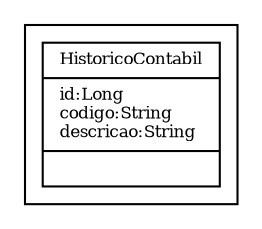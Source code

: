 digraph G{
fontname = "Times-Roman"
fontsize = 8

node [
        fontname = "Times-Roman"
        fontsize = 8
        shape = "record"
]

edge [
        fontname = "Times-Roman"
        fontsize = 8
]

subgraph clusterHISTORICO_CONTABIL
{
HistoricoContabil [label = "{HistoricoContabil|id:Long\lcodigo:String\ldescricao:String\l|\l}"]
}
}
